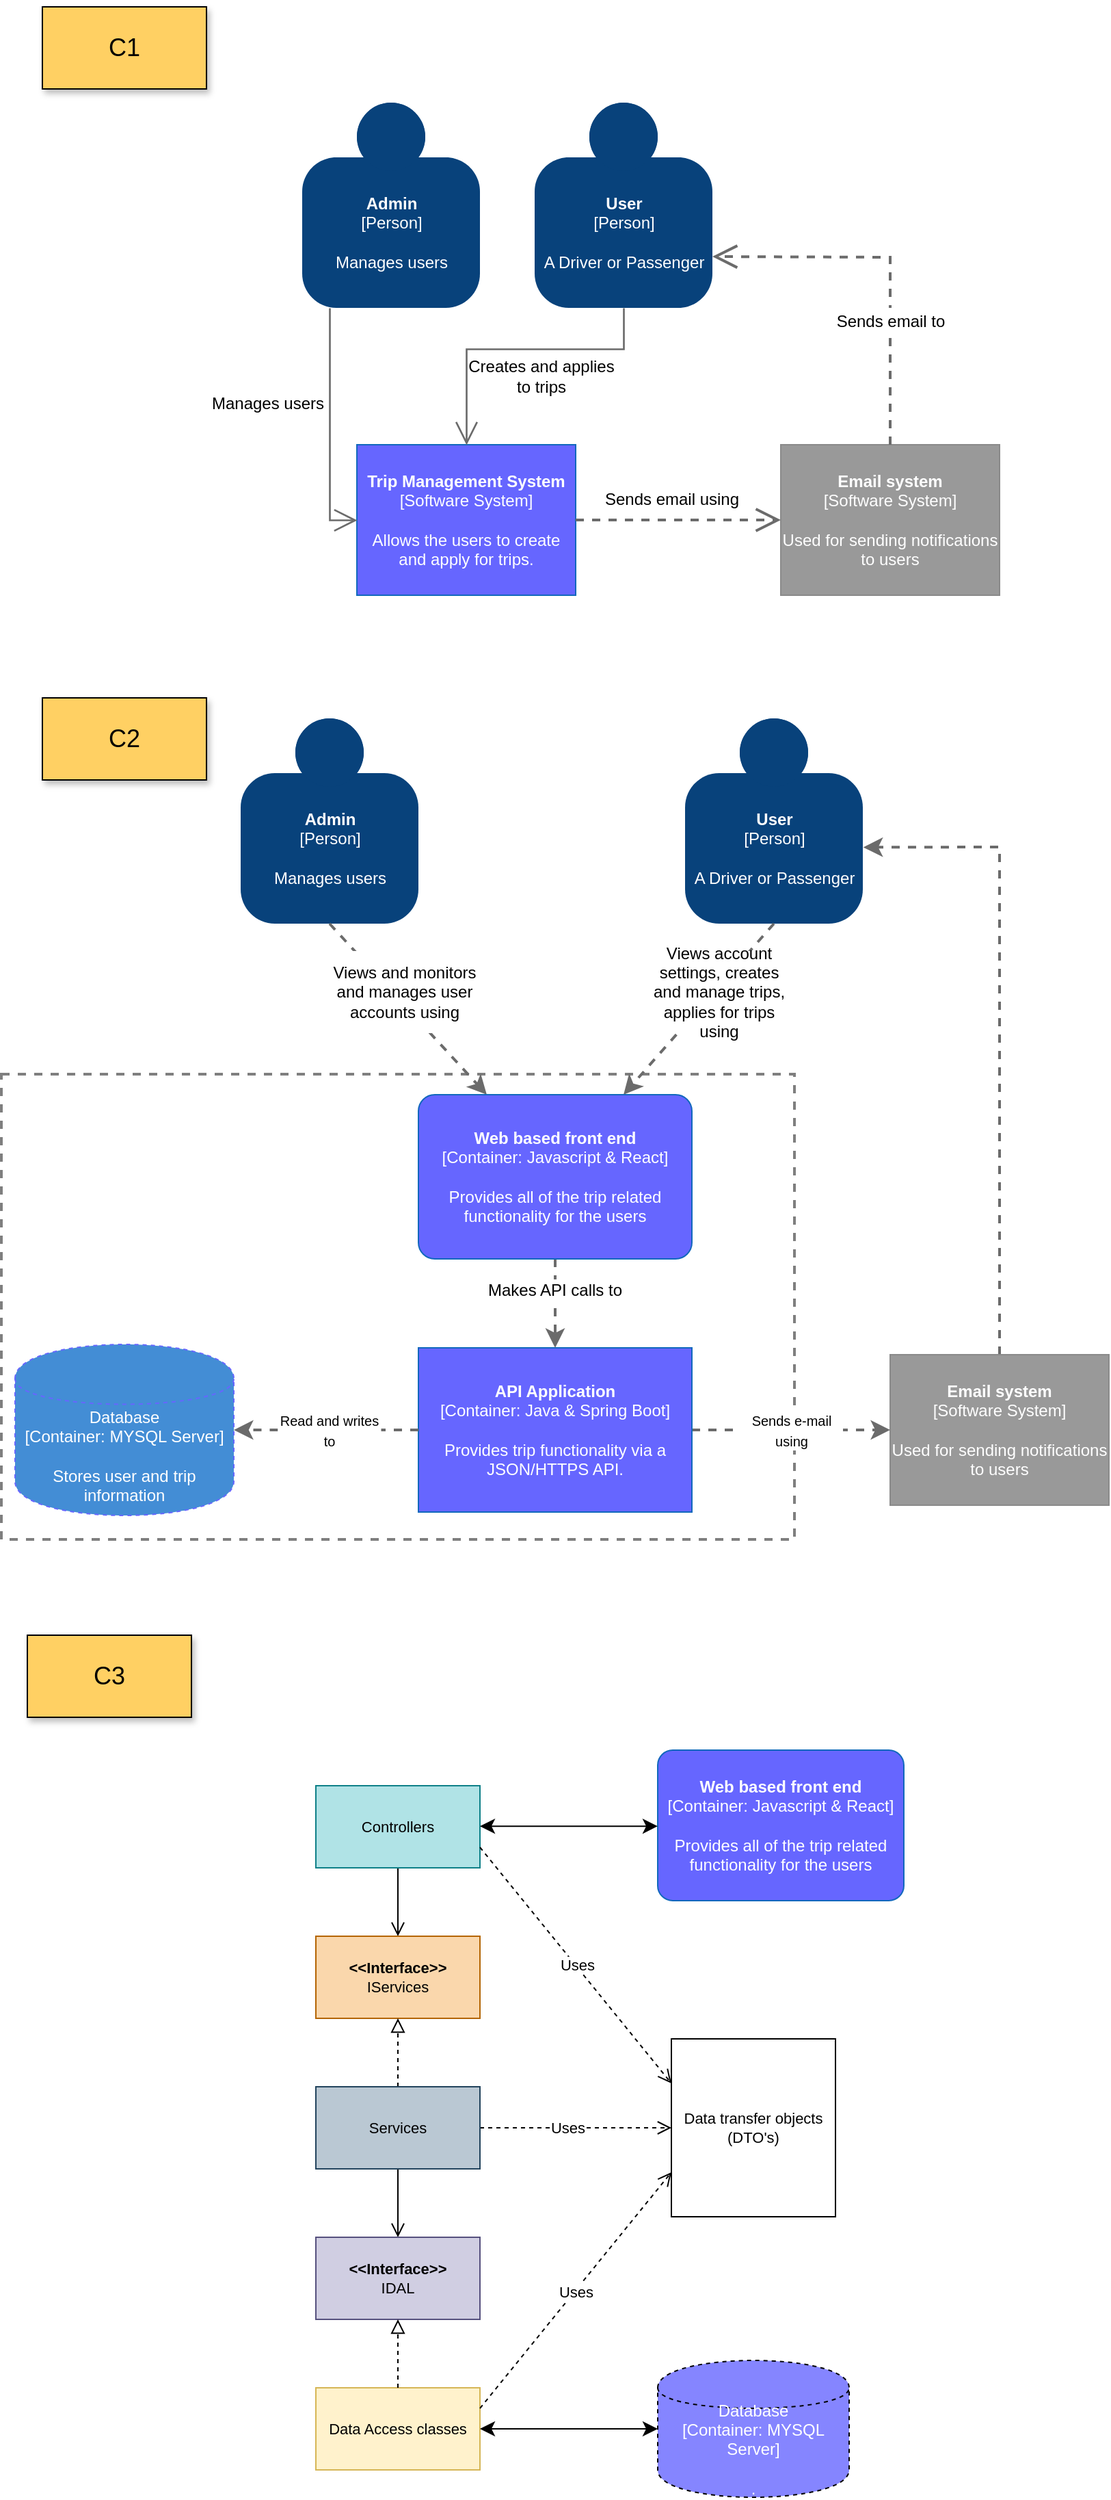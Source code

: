 <mxfile version="15.7.3"><diagram id="Rhly7Az7w5imAE4mog4Q" name="Page-1"><mxGraphModel dx="780" dy="681" grid="1" gridSize="10" guides="1" tooltips="1" connect="1" arrows="1" fold="1" page="1" pageScale="1" pageWidth="827" pageHeight="1169" math="0" shadow="0"><root><mxCell id="0"/><mxCell id="1" parent="0"/><mxCell id="s_8BBi8BMNzLHiGp7wnX-1" value="" style="rounded=0;whiteSpace=wrap;html=1;shadow=0;glass=0;sketch=0;strokeColor=default;fillColor=none;dashed=1;strokeWidth=2;opacity=50;" vertex="1" parent="1"><mxGeometry x="300" y="820" width="580" height="340" as="geometry"/></mxCell><object placeholders="1" c4Name="User" c4Type="Person" c4Description="A Driver or Passenger" label="&lt;b&gt;%c4Name%&lt;/b&gt;&lt;div&gt;[%c4Type%]&lt;/div&gt;&lt;br&gt;&lt;div&gt;%c4Description%&lt;/div&gt;" id="s_8BBi8BMNzLHiGp7wnX-2"><mxCell style="html=1;dashed=0;whitespace=wrap;fillColor=#08427b;strokeColor=none;fontColor=#ffffff;shape=mxgraph.c4.person;align=center;metaEdit=1;points=[[0.5,0,0],[1,0.5,0],[1,0.75,0],[0.75,1,0],[0.5,1,0],[0.25,1,0],[0,0.75,0],[0,0.5,0]];metaData={&quot;c4Type&quot;:{&quot;editable&quot;:false}};hachureGap=4;pointerEvents=0;" vertex="1" parent="1"><mxGeometry x="690" y="110" width="130" height="150" as="geometry"/></mxCell></object><object placeholders="1" c4Name="Trip Management System" c4Type="Software System" c4Description="Allows the users to create and apply for trips." label="&lt;b&gt;%c4Name%&lt;/b&gt;&lt;div&gt;[%c4Type%]&lt;/div&gt;&lt;br&gt;&lt;div&gt;%c4Description%&lt;/div&gt;" id="s_8BBi8BMNzLHiGp7wnX-3"><mxCell style="rounded=0;whiteSpace=wrap;html=1;labelBackgroundColor=none;fillColor=#6666FF;fontColor=#ffffff;align=center;arcSize=10;strokeColor=#1168BD;metaEdit=1;metaData={&quot;c4Type&quot;:{&quot;editable&quot;:false}};points=[[0.25,0,0],[0.5,0,0],[0.75,0,0],[1,0.25,0],[1,0.5,0],[1,0.75,0],[0.75,1,0],[0.5,1,0],[0.25,1,0],[0,0.75,0],[0,0.5,0],[0,0.25,0]];hachureGap=4;pointerEvents=0;" vertex="1" parent="1"><mxGeometry x="560" y="360" width="160" height="110.0" as="geometry"/></mxCell></object><object placeholders="1" c4Name="Email system" c4Type="Software System" c4Description="Used for sending notifications to users " label="&lt;b&gt;%c4Name%&lt;/b&gt;&lt;div&gt;[%c4Type%]&lt;/div&gt;&lt;br&gt;&lt;div&gt;%c4Description%&lt;/div&gt;" id="s_8BBi8BMNzLHiGp7wnX-4"><mxCell style="rounded=0;whiteSpace=wrap;html=1;labelBackgroundColor=none;fillColor=#999999;fontColor=#ffffff;align=center;arcSize=10;strokeColor=#8A8A8A;metaEdit=1;metaData={&quot;c4Type&quot;:{&quot;editable&quot;:false}};points=[[0.25,0,0],[0.5,0,0],[0.75,0,0],[1,0.25,0],[1,0.5,0],[1,0.75,0],[0.75,1,0],[0.5,1,0],[0.25,1,0],[0,0.75,0],[0,0.5,0],[0,0.25,0]];hachureGap=4;pointerEvents=0;" vertex="1" parent="1"><mxGeometry x="870" y="360" width="160" height="110.0" as="geometry"/></mxCell></object><mxCell id="s_8BBi8BMNzLHiGp7wnX-5" style="edgeStyle=none;rounded=0;orthogonalLoop=1;jettySize=auto;html=1;endArrow=open;startSize=14;endSize=14;sourcePerimeterSpacing=8;targetPerimeterSpacing=8;entryX=0;entryY=0.5;entryDx=0;entryDy=0;entryPerimeter=0;strokeColor=#6B6B6B;strokeWidth=1.33;" edge="1" parent="1" target="s_8BBi8BMNzLHiGp7wnX-3"><mxGeometry relative="1" as="geometry"><Array as="points"><mxPoint x="540" y="415"/></Array><mxPoint x="540" y="260" as="sourcePoint"/></mxGeometry></mxCell><object placeholders="1" c4Name="Admin" c4Type="Person" c4Description="Manages users" label="&lt;b&gt;%c4Name%&lt;/b&gt;&lt;div&gt;[%c4Type%]&lt;/div&gt;&lt;br&gt;&lt;div&gt;%c4Description%&lt;/div&gt;" id="s_8BBi8BMNzLHiGp7wnX-6"><mxCell style="html=1;dashed=0;whitespace=wrap;fillColor=#08427b;strokeColor=none;fontColor=#ffffff;shape=mxgraph.c4.person;align=center;metaEdit=1;points=[[0.5,0,0],[1,0.5,0],[1,0.75,0],[0.75,1,0],[0.5,1,0],[0.25,1,0],[0,0.75,0],[0,0.5,0]];metaData={&quot;c4Type&quot;:{&quot;editable&quot;:false}};hachureGap=4;pointerEvents=0;" vertex="1" parent="1"><mxGeometry x="520" y="110" width="130" height="150" as="geometry"/></mxCell></object><mxCell id="s_8BBi8BMNzLHiGp7wnX-7" style="edgeStyle=none;rounded=0;orthogonalLoop=1;jettySize=auto;html=1;exitX=0.5;exitY=1;exitDx=0;exitDy=0;exitPerimeter=0;endArrow=open;startSize=14;endSize=14;sourcePerimeterSpacing=8;targetPerimeterSpacing=8;entryX=0.5;entryY=0;entryDx=0;entryDy=0;entryPerimeter=0;strokeColor=#6B6B6B;strokeWidth=1.33;" edge="1" parent="1" source="s_8BBi8BMNzLHiGp7wnX-2" target="s_8BBi8BMNzLHiGp7wnX-3"><mxGeometry relative="1" as="geometry"><mxPoint x="530" y="232.5" as="sourcePoint"/><mxPoint x="570" y="425" as="targetPoint"/><Array as="points"><mxPoint x="755" y="290"/><mxPoint x="640" y="290"/></Array></mxGeometry></mxCell><mxCell id="s_8BBi8BMNzLHiGp7wnX-8" value="Creates and applies to trips" style="text;html=1;strokeColor=none;fillColor=none;align=center;verticalAlign=middle;whiteSpace=wrap;rounded=0;hachureGap=4;pointerEvents=0;" vertex="1" parent="1"><mxGeometry x="640" y="300" width="110" height="20" as="geometry"/></mxCell><mxCell id="s_8BBi8BMNzLHiGp7wnX-9" value="&lt;font style=&quot;font-size: 18px&quot;&gt;C1&lt;/font&gt;" style="rounded=0;whiteSpace=wrap;html=1;hachureGap=4;pointerEvents=0;fillColor=#FFD063;shadow=1;" vertex="1" parent="1"><mxGeometry x="330" y="40" width="120" height="60" as="geometry"/></mxCell><mxCell id="s_8BBi8BMNzLHiGp7wnX-10" value="Manages users" style="text;html=1;strokeColor=none;fillColor=none;align=center;verticalAlign=middle;whiteSpace=wrap;rounded=0;hachureGap=4;pointerEvents=0;" vertex="1" parent="1"><mxGeometry x="440" y="320" width="110" height="20" as="geometry"/></mxCell><mxCell id="s_8BBi8BMNzLHiGp7wnX-11" value="&lt;font style=&quot;font-size: 18px&quot;&gt;C2&lt;/font&gt;" style="rounded=0;whiteSpace=wrap;html=1;hachureGap=4;pointerEvents=0;fillColor=#FFD063;shadow=1;" vertex="1" parent="1"><mxGeometry x="330" y="545" width="120" height="60" as="geometry"/></mxCell><mxCell id="s_8BBi8BMNzLHiGp7wnX-12" value="Sends email using" style="text;html=1;align=center;verticalAlign=middle;resizable=0;points=[];autosize=1;strokeColor=none;fillColor=none;" vertex="1" parent="1"><mxGeometry x="735" y="390" width="110" height="20" as="geometry"/></mxCell><mxCell id="s_8BBi8BMNzLHiGp7wnX-13" style="edgeStyle=none;rounded=0;orthogonalLoop=1;jettySize=auto;html=1;exitX=1;exitY=0.5;exitDx=0;exitDy=0;exitPerimeter=0;endArrow=open;startSize=14;endSize=14;sourcePerimeterSpacing=8;targetPerimeterSpacing=8;entryX=0;entryY=0.5;entryDx=0;entryDy=0;entryPerimeter=0;dashed=1;jumpSize=19;jumpStyle=none;strokeWidth=2;sketch=0;strokeColor=#6B6B6B;" edge="1" parent="1" source="s_8BBi8BMNzLHiGp7wnX-3" target="s_8BBi8BMNzLHiGp7wnX-4"><mxGeometry relative="1" as="geometry"><Array as="points"/><mxPoint x="820" y="478.75" as="sourcePoint"/><mxPoint x="860" y="671.25" as="targetPoint"/></mxGeometry></mxCell><mxCell id="s_8BBi8BMNzLHiGp7wnX-14" style="edgeStyle=none;rounded=0;orthogonalLoop=1;jettySize=auto;html=1;exitX=0.5;exitY=0;exitDx=0;exitDy=0;exitPerimeter=0;endArrow=open;startSize=14;endSize=14;sourcePerimeterSpacing=8;targetPerimeterSpacing=8;entryX=1;entryY=0.75;entryDx=0;entryDy=0;entryPerimeter=0;dashed=1;strokeWidth=2;sketch=0;strokeColor=#6B6B6B;" edge="1" parent="1" source="s_8BBi8BMNzLHiGp7wnX-4" target="s_8BBi8BMNzLHiGp7wnX-2"><mxGeometry relative="1" as="geometry"><Array as="points"><mxPoint x="950" y="223"/></Array><mxPoint x="730" y="425" as="sourcePoint"/><mxPoint x="880" y="425" as="targetPoint"/></mxGeometry></mxCell><mxCell id="s_8BBi8BMNzLHiGp7wnX-15" value="Sends email to" style="text;html=1;align=center;verticalAlign=middle;resizable=0;points=[];autosize=1;strokeColor=none;fillColor=default;rounded=0;glass=0;sketch=0;shadow=0;" vertex="1" parent="1"><mxGeometry x="905" y="260" width="90" height="20" as="geometry"/></mxCell><object placeholders="1" c4Name="User" c4Type="Person" c4Description="A Driver or Passenger" label="&lt;b&gt;%c4Name%&lt;/b&gt;&lt;div&gt;[%c4Type%]&lt;/div&gt;&lt;br&gt;&lt;div&gt;%c4Description%&lt;/div&gt;" id="s_8BBi8BMNzLHiGp7wnX-16"><mxCell style="html=1;dashed=0;whitespace=wrap;fillColor=#08427b;strokeColor=none;fontColor=#ffffff;shape=mxgraph.c4.person;align=center;metaEdit=1;points=[[0.5,0,0],[1,0.5,0],[1,0.75,0],[0.75,1,0],[0.5,1,0],[0.25,1,0],[0,0.75,0],[0,0.5,0]];metaData={&quot;c4Type&quot;:{&quot;editable&quot;:false}};hachureGap=4;pointerEvents=0;" vertex="1" parent="1"><mxGeometry x="800" y="560" width="130" height="150" as="geometry"/></mxCell></object><object placeholders="1" c4Name="Admin" c4Type="Person" c4Description="Manages users" label="&lt;b&gt;%c4Name%&lt;/b&gt;&lt;div&gt;[%c4Type%]&lt;/div&gt;&lt;br&gt;&lt;div&gt;%c4Description%&lt;/div&gt;" id="s_8BBi8BMNzLHiGp7wnX-17"><mxCell style="html=1;dashed=0;whitespace=wrap;fillColor=#08427b;strokeColor=none;fontColor=#ffffff;shape=mxgraph.c4.person;align=center;metaEdit=1;points=[[0.5,0,0],[1,0.5,0],[1,0.75,0],[0.75,1,0],[0.5,1,0],[0.25,1,0],[0,0.75,0],[0,0.5,0]];metaData={&quot;c4Type&quot;:{&quot;editable&quot;:false}};hachureGap=4;pointerEvents=0;" vertex="1" parent="1"><mxGeometry x="475" y="560" width="130" height="150" as="geometry"/></mxCell></object><mxCell id="s_8BBi8BMNzLHiGp7wnX-18" style="edgeStyle=none;rounded=0;sketch=0;jumpStyle=none;jumpSize=19;orthogonalLoop=1;jettySize=auto;html=1;entryX=1.003;entryY=0.628;entryDx=0;entryDy=0;entryPerimeter=0;dashed=1;endArrow=classic;endFill=1;strokeColor=#6B6B6B;strokeWidth=2;endSize=8;startSize=8;" edge="1" parent="1" source="s_8BBi8BMNzLHiGp7wnX-19" target="s_8BBi8BMNzLHiGp7wnX-16"><mxGeometry relative="1" as="geometry"><Array as="points"><mxPoint x="1030" y="654"/></Array></mxGeometry></mxCell><object placeholders="1" c4Name="Email system" c4Type="Software System" c4Description="Used for sending notifications to users " label="&lt;b&gt;%c4Name%&lt;/b&gt;&lt;div&gt;[%c4Type%]&lt;/div&gt;&lt;br&gt;&lt;div&gt;%c4Description%&lt;/div&gt;" id="s_8BBi8BMNzLHiGp7wnX-19"><mxCell style="rounded=0;whiteSpace=wrap;html=1;labelBackgroundColor=none;fillColor=#999999;fontColor=#ffffff;align=center;arcSize=10;strokeColor=#8A8A8A;metaEdit=1;metaData={&quot;c4Type&quot;:{&quot;editable&quot;:false}};points=[[0.25,0,0],[0.5,0,0],[0.75,0,0],[1,0.25,0],[1,0.5,0],[1,0.75,0],[0.75,1,0],[0.5,1,0],[0.25,1,0],[0,0.75,0],[0,0.5,0],[0,0.25,0]];hachureGap=4;pointerEvents=0;" vertex="1" parent="1"><mxGeometry x="950" y="1025" width="160" height="110.0" as="geometry"/></mxCell></object><mxCell id="s_8BBi8BMNzLHiGp7wnX-20" style="edgeStyle=none;rounded=0;sketch=0;jumpStyle=none;jumpSize=19;orthogonalLoop=1;jettySize=auto;html=1;entryX=0;entryY=0.5;entryDx=0;entryDy=0;entryPerimeter=0;dashed=1;endArrow=classic;endFill=1;strokeColor=#6B6B6B;strokeWidth=2;endSize=8;startSize=8;" edge="1" parent="1" source="s_8BBi8BMNzLHiGp7wnX-22" target="s_8BBi8BMNzLHiGp7wnX-19"><mxGeometry relative="1" as="geometry"/></mxCell><mxCell id="s_8BBi8BMNzLHiGp7wnX-21" style="edgeStyle=none;rounded=0;sketch=0;jumpStyle=none;jumpSize=19;orthogonalLoop=1;jettySize=auto;html=1;entryX=1;entryY=0.5;entryDx=0;entryDy=0;entryPerimeter=0;dashed=1;endArrow=classic;endFill=1;strokeColor=#6B6B6B;strokeWidth=2;endSize=8;startSize=8;startArrow=none;" edge="1" parent="1" source="s_8BBi8BMNzLHiGp7wnX-31" target="s_8BBi8BMNzLHiGp7wnX-23"><mxGeometry relative="1" as="geometry"/></mxCell><object placeholders="1" c4Name="API Application" c4Type="Container: Java &amp; Spring Boot" c4Description="Provides trip functionality via a JSON/HTTPS API." label="&lt;b&gt;%c4Name%&lt;/b&gt;&lt;div&gt;[%c4Type%]&lt;/div&gt;&lt;br&gt;&lt;div&gt;%c4Description%&lt;/div&gt;" id="s_8BBi8BMNzLHiGp7wnX-22"><mxCell style="rounded=0;whiteSpace=wrap;html=1;labelBackgroundColor=none;fillColor=#6666FF;fontColor=#ffffff;align=center;arcSize=10;strokeColor=#1168BD;metaEdit=1;metaData={&quot;c4Type&quot;:{&quot;editable&quot;:false}};points=[[0.25,0,0],[0.5,0,0],[0.75,0,0],[1,0.25,0],[1,0.5,0],[1,0.75,0],[0.75,1,0],[0.5,1,0],[0.25,1,0],[0,0.75,0],[0,0.5,0],[0,0.25,0]];hachureGap=4;pointerEvents=0;" vertex="1" parent="1"><mxGeometry x="605" y="1020" width="200" height="120" as="geometry"/></mxCell></object><object placeholders="1" c4Type="Database" c4Container="Container" c4Technology="MYSQL Server" c4Description="Stores user and trip information" label="%c4Type%&lt;div&gt;[%c4Container%:&amp;nbsp;%c4Technology%]&lt;/div&gt;&lt;br&gt;&lt;div&gt;%c4Description%&lt;/div&gt;" id="s_8BBi8BMNzLHiGp7wnX-23"><mxCell style="shape=cylinder;whiteSpace=wrap;html=1;boundedLbl=1;rounded=0;labelBackgroundColor=none;fillColor=#438DD5;fontSize=12;fontColor=#ffffff;align=center;strokeColor=#6666FF;metaEdit=1;points=[[0.5,0,0],[1,0.25,0],[1,0.5,0],[1,0.75,0],[0.5,1,0],[0,0.75,0],[0,0.5,0],[0,0.25,0]];metaData={&quot;c4Type&quot;:{&quot;editable&quot;:false}};shadow=0;glass=0;dashed=1;sketch=0;" vertex="1" parent="1"><mxGeometry x="310" y="1017.5" width="160" height="125" as="geometry"/></mxCell></object><mxCell id="s_8BBi8BMNzLHiGp7wnX-24" style="edgeStyle=none;rounded=0;orthogonalLoop=1;jettySize=auto;html=1;exitX=0.5;exitY=1;exitDx=0;exitDy=0;exitPerimeter=0;endArrow=classic;startSize=8;endSize=8;sourcePerimeterSpacing=8;targetPerimeterSpacing=8;dashed=1;strokeWidth=2;sketch=0;strokeColor=#6B6B6B;endFill=1;entryX=0.75;entryY=0;entryDx=0;entryDy=0;" edge="1" parent="1" source="s_8BBi8BMNzLHiGp7wnX-16" target="s_8BBi8BMNzLHiGp7wnX-58"><mxGeometry relative="1" as="geometry"><Array as="points"/><mxPoint x="1040" y="847.5" as="sourcePoint"/><mxPoint x="770" y="810" as="targetPoint"/></mxGeometry></mxCell><mxCell id="s_8BBi8BMNzLHiGp7wnX-25" style="edgeStyle=none;rounded=0;sketch=0;jumpStyle=none;jumpSize=19;orthogonalLoop=1;jettySize=auto;html=1;entryX=0.5;entryY=0;entryDx=0;entryDy=0;entryPerimeter=0;dashed=1;endArrow=classic;endFill=1;strokeColor=#6B6B6B;strokeWidth=2;endSize=8;startSize=8;" edge="1" parent="1" source="s_8BBi8BMNzLHiGp7wnX-58" target="s_8BBi8BMNzLHiGp7wnX-22"><mxGeometry relative="1" as="geometry"/></mxCell><mxCell id="s_8BBi8BMNzLHiGp7wnX-26" value="&lt;font style=&quot;font-size: 18px&quot;&gt;C3&lt;/font&gt;" style="rounded=0;whiteSpace=wrap;html=1;hachureGap=4;pointerEvents=0;fillColor=#FFD063;shadow=1;" vertex="1" parent="1"><mxGeometry x="319" y="1230" width="120" height="60" as="geometry"/></mxCell><mxCell id="s_8BBi8BMNzLHiGp7wnX-27" value="" style="edgeStyle=none;rounded=0;orthogonalLoop=1;jettySize=auto;html=1;exitX=0.5;exitY=1;exitDx=0;exitDy=0;exitPerimeter=0;endArrow=classic;startSize=8;endSize=8;sourcePerimeterSpacing=8;dashed=1;strokeWidth=2;sketch=0;strokeColor=#6B6B6B;endFill=1;entryX=0.25;entryY=0;entryDx=0;entryDy=0;entryPerimeter=0;" edge="1" parent="1" source="s_8BBi8BMNzLHiGp7wnX-17" target="s_8BBi8BMNzLHiGp7wnX-57"><mxGeometry relative="1" as="geometry"><Array as="points"/><mxPoint x="555" y="710" as="sourcePoint"/><mxPoint x="650" y="830" as="targetPoint"/></mxGeometry></mxCell><mxCell id="s_8BBi8BMNzLHiGp7wnX-28" value="Views and monitors and manages user accounts using" style="text;html=1;strokeColor=none;fillColor=default;align=center;verticalAlign=middle;whiteSpace=wrap;rounded=0;hachureGap=4;pointerEvents=0;" vertex="1" parent="1"><mxGeometry x="540" y="730" width="110" height="60" as="geometry"/></mxCell><mxCell id="s_8BBi8BMNzLHiGp7wnX-29" value="Views account settings, creates and manage trips, applies for trips using" style="text;html=1;strokeColor=none;fillColor=default;align=center;verticalAlign=middle;whiteSpace=wrap;rounded=0;hachureGap=4;pointerEvents=0;" vertex="1" parent="1"><mxGeometry x="770" y="730" width="110" height="60" as="geometry"/></mxCell><mxCell id="s_8BBi8BMNzLHiGp7wnX-30" value="Makes API calls to" style="text;html=1;strokeColor=none;fillColor=default;align=center;verticalAlign=middle;whiteSpace=wrap;rounded=0;hachureGap=4;pointerEvents=0;" vertex="1" parent="1"><mxGeometry x="654" y="970" width="102" height="15" as="geometry"/></mxCell><mxCell id="s_8BBi8BMNzLHiGp7wnX-31" value="&lt;font style=&quot;font-size: 10px&quot;&gt;Read and writes&lt;br&gt;to&lt;/font&gt;" style="text;html=1;strokeColor=none;fillColor=default;align=center;verticalAlign=middle;whiteSpace=wrap;rounded=0;hachureGap=4;pointerEvents=0;" vertex="1" parent="1"><mxGeometry x="502.25" y="1065" width="75.5" height="30" as="geometry"/></mxCell><mxCell id="s_8BBi8BMNzLHiGp7wnX-32" value="" style="edgeStyle=none;rounded=0;sketch=0;jumpStyle=none;jumpSize=19;orthogonalLoop=1;jettySize=auto;html=1;entryX=1;entryY=0.5;entryDx=0;entryDy=0;entryPerimeter=0;dashed=1;endArrow=none;endFill=1;strokeColor=#6B6B6B;strokeWidth=2;endSize=8;startSize=8;" edge="1" parent="1" source="s_8BBi8BMNzLHiGp7wnX-22" target="s_8BBi8BMNzLHiGp7wnX-31"><mxGeometry relative="1" as="geometry"><mxPoint x="605" y="1080.0" as="sourcePoint"/><mxPoint x="510" y="1080.0" as="targetPoint"/></mxGeometry></mxCell><mxCell id="s_8BBi8BMNzLHiGp7wnX-33" value="&lt;font style=&quot;font-size: 10px&quot;&gt;Sends e-mail&lt;br&gt;using&lt;/font&gt;" style="text;html=1;strokeColor=none;fillColor=default;align=center;verticalAlign=middle;whiteSpace=wrap;rounded=0;hachureGap=4;pointerEvents=0;" vertex="1" parent="1"><mxGeometry x="840" y="1065" width="75.5" height="30" as="geometry"/></mxCell><mxCell id="s_8BBi8BMNzLHiGp7wnX-34" style="edgeStyle=none;rounded=0;sketch=0;jumpStyle=none;jumpSize=19;orthogonalLoop=1;jettySize=auto;html=1;entryX=0.5;entryY=0;entryDx=0;entryDy=0;fontSize=11;endArrow=open;endFill=0;startSize=8;endSize=8;strokeColor=#000000;strokeWidth=1;" edge="1" parent="1" source="s_8BBi8BMNzLHiGp7wnX-35" target="s_8BBi8BMNzLHiGp7wnX-36"><mxGeometry relative="1" as="geometry"/></mxCell><mxCell id="s_8BBi8BMNzLHiGp7wnX-35" value="Controllers" style="rounded=0;whiteSpace=wrap;html=1;shadow=0;glass=0;sketch=0;fontSize=11;strokeColor=#0e8088;strokeWidth=1;fillColor=#b0e3e6;" vertex="1" parent="1"><mxGeometry x="530" y="1340" width="120" height="60" as="geometry"/></mxCell><mxCell id="s_8BBi8BMNzLHiGp7wnX-36" value="&lt;b&gt;&amp;lt;&amp;lt;Interface&amp;gt;&amp;gt;&lt;/b&gt;&lt;br&gt;IServices" style="rounded=0;whiteSpace=wrap;html=1;shadow=0;glass=0;sketch=0;fontSize=11;strokeColor=#b46504;strokeWidth=1;fillColor=#fad7ac;" vertex="1" parent="1"><mxGeometry x="530" y="1450" width="120" height="60" as="geometry"/></mxCell><mxCell id="s_8BBi8BMNzLHiGp7wnX-37" style="edgeStyle=none;rounded=0;sketch=0;jumpStyle=none;jumpSize=19;orthogonalLoop=1;jettySize=auto;html=1;entryX=0.5;entryY=1;entryDx=0;entryDy=0;fontSize=11;endArrow=block;endFill=0;startSize=8;endSize=8;strokeColor=#000000;strokeWidth=1;dashed=1;" edge="1" parent="1" source="s_8BBi8BMNzLHiGp7wnX-41" target="s_8BBi8BMNzLHiGp7wnX-36"><mxGeometry relative="1" as="geometry"/></mxCell><mxCell id="s_8BBi8BMNzLHiGp7wnX-38" style="edgeStyle=none;rounded=0;sketch=0;jumpStyle=none;jumpSize=19;orthogonalLoop=1;jettySize=auto;html=1;entryX=0.5;entryY=0;entryDx=0;entryDy=0;fontSize=11;endArrow=open;endFill=0;startSize=8;endSize=8;strokeColor=#000000;strokeWidth=1;" edge="1" parent="1" source="s_8BBi8BMNzLHiGp7wnX-41" target="s_8BBi8BMNzLHiGp7wnX-42"><mxGeometry relative="1" as="geometry"/></mxCell><mxCell id="s_8BBi8BMNzLHiGp7wnX-39" style="edgeStyle=none;rounded=0;sketch=0;jumpStyle=none;jumpSize=19;orthogonalLoop=1;jettySize=auto;html=1;fontSize=11;startArrow=none;startFill=0;endArrow=open;endFill=0;startSize=8;endSize=8;strokeColor=#000000;strokeWidth=1;dashed=1;" edge="1" parent="1" source="s_8BBi8BMNzLHiGp7wnX-41" target="s_8BBi8BMNzLHiGp7wnX-47"><mxGeometry relative="1" as="geometry"/></mxCell><mxCell id="s_8BBi8BMNzLHiGp7wnX-40" value="Uses" style="edgeLabel;html=1;align=center;verticalAlign=middle;resizable=0;points=[];fontSize=11;" vertex="1" connectable="0" parent="s_8BBi8BMNzLHiGp7wnX-39"><mxGeometry x="-0.084" y="-1" relative="1" as="geometry"><mxPoint y="-1" as="offset"/></mxGeometry></mxCell><mxCell id="s_8BBi8BMNzLHiGp7wnX-41" value="Services" style="rounded=0;whiteSpace=wrap;html=1;shadow=0;glass=0;sketch=0;fontSize=11;strokeColor=#23445d;strokeWidth=1;fillColor=#bac8d3;" vertex="1" parent="1"><mxGeometry x="530" y="1560" width="120" height="60" as="geometry"/></mxCell><mxCell id="s_8BBi8BMNzLHiGp7wnX-42" value="&lt;b&gt;&amp;lt;&amp;lt;Interface&amp;gt;&amp;gt;&lt;/b&gt;&lt;br&gt;IDAL" style="rounded=0;whiteSpace=wrap;html=1;shadow=0;glass=0;sketch=0;fontSize=11;strokeColor=#56517e;strokeWidth=1;fillColor=#d0cee2;" vertex="1" parent="1"><mxGeometry x="530" y="1670" width="120" height="60" as="geometry"/></mxCell><mxCell id="s_8BBi8BMNzLHiGp7wnX-43" value="Data Access classes" style="rounded=0;whiteSpace=wrap;html=1;shadow=0;glass=0;sketch=0;fontSize=11;strokeColor=#d6b656;strokeWidth=1;fillColor=#fff2cc;" vertex="1" parent="1"><mxGeometry x="530" y="1780" width="120" height="60" as="geometry"/></mxCell><mxCell id="s_8BBi8BMNzLHiGp7wnX-44" style="edgeStyle=none;rounded=0;sketch=0;jumpStyle=none;jumpSize=19;orthogonalLoop=1;jettySize=auto;html=1;entryX=0.5;entryY=1;entryDx=0;entryDy=0;fontSize=11;endArrow=block;endFill=0;startSize=8;endSize=8;strokeColor=#000000;strokeWidth=1;dashed=1;exitX=0.5;exitY=0;exitDx=0;exitDy=0;" edge="1" parent="1" source="s_8BBi8BMNzLHiGp7wnX-43" target="s_8BBi8BMNzLHiGp7wnX-42"><mxGeometry relative="1" as="geometry"><mxPoint x="600" y="1570" as="sourcePoint"/><mxPoint x="600" y="1530" as="targetPoint"/></mxGeometry></mxCell><mxCell id="s_8BBi8BMNzLHiGp7wnX-45" style="edgeStyle=none;rounded=0;sketch=0;jumpStyle=none;jumpSize=19;orthogonalLoop=1;jettySize=auto;html=1;entryX=1;entryY=0.5;entryDx=0;entryDy=0;fontSize=11;endArrow=classic;endFill=1;startSize=8;endSize=8;strokeColor=#000000;strokeWidth=1;startArrow=classic;startFill=1;" edge="1" parent="1" source="s_8BBi8BMNzLHiGp7wnX-46" target="s_8BBi8BMNzLHiGp7wnX-43"><mxGeometry relative="1" as="geometry"/></mxCell><object placeholders="1" c4Type="Database" c4Container="Container" c4Technology="MYSQL Server" c4Description="." label="%c4Type%&lt;div&gt;[%c4Container%:&amp;nbsp;%c4Technology%]&lt;/div&gt;&lt;br&gt;&lt;div&gt;%c4Description%&lt;/div&gt;" id="s_8BBi8BMNzLHiGp7wnX-46"><mxCell style="shape=cylinder;whiteSpace=wrap;html=1;boundedLbl=1;rounded=0;labelBackgroundColor=none;fillColor=#8585FF;fontSize=12;fontColor=#ffffff;align=center;strokeColor=#000000;metaEdit=1;points=[[0.5,0,0],[1,0.25,0],[1,0.5,0],[1,0.75,0],[0.5,1,0],[0,0.75,0],[0,0.5,0],[0,0.25,0]];metaData={&quot;c4Type&quot;:{&quot;editable&quot;:false}};shadow=0;glass=0;dashed=1;sketch=0;" vertex="1" parent="1"><mxGeometry x="780" y="1760" width="140" height="100" as="geometry"/></mxCell></object><mxCell id="s_8BBi8BMNzLHiGp7wnX-47" value="Data transfer objects&lt;br&gt;(DTO's)" style="rounded=0;whiteSpace=wrap;html=1;shadow=0;glass=0;sketch=0;fontSize=11;strokeColor=default;strokeWidth=1;fillColor=default;" vertex="1" parent="1"><mxGeometry x="790" y="1525" width="120" height="130" as="geometry"/></mxCell><mxCell id="s_8BBi8BMNzLHiGp7wnX-48" style="edgeStyle=none;rounded=0;sketch=0;jumpStyle=none;jumpSize=19;orthogonalLoop=1;jettySize=auto;html=1;fontSize=11;startArrow=none;startFill=0;endArrow=open;endFill=0;startSize=8;endSize=8;strokeColor=#000000;strokeWidth=1;dashed=1;exitX=1;exitY=0.25;exitDx=0;exitDy=0;entryX=0;entryY=0.75;entryDx=0;entryDy=0;" edge="1" parent="1" source="s_8BBi8BMNzLHiGp7wnX-43" target="s_8BBi8BMNzLHiGp7wnX-47"><mxGeometry relative="1" as="geometry"><mxPoint x="660" y="1600" as="sourcePoint"/><mxPoint x="800" y="1600" as="targetPoint"/></mxGeometry></mxCell><mxCell id="s_8BBi8BMNzLHiGp7wnX-49" value="Uses" style="edgeLabel;html=1;align=center;verticalAlign=middle;resizable=0;points=[];fontSize=11;" vertex="1" connectable="0" parent="s_8BBi8BMNzLHiGp7wnX-48"><mxGeometry x="0.102" y="-3" relative="1" as="geometry"><mxPoint x="-10" y="8" as="offset"/></mxGeometry></mxCell><mxCell id="s_8BBi8BMNzLHiGp7wnX-50" style="edgeStyle=none;rounded=0;sketch=0;jumpStyle=none;jumpSize=19;orthogonalLoop=1;jettySize=auto;html=1;fontSize=11;startArrow=none;startFill=0;endArrow=open;endFill=0;startSize=8;endSize=8;strokeColor=#000000;strokeWidth=1;dashed=1;exitX=1;exitY=0.75;exitDx=0;exitDy=0;entryX=0;entryY=0.25;entryDx=0;entryDy=0;" edge="1" parent="1" source="s_8BBi8BMNzLHiGp7wnX-35" target="s_8BBi8BMNzLHiGp7wnX-47"><mxGeometry relative="1" as="geometry"><mxPoint x="660" y="1710" as="sourcePoint"/><mxPoint x="800" y="1632.5" as="targetPoint"/></mxGeometry></mxCell><mxCell id="s_8BBi8BMNzLHiGp7wnX-51" value="Uses" style="edgeLabel;html=1;align=center;verticalAlign=middle;resizable=0;points=[];fontSize=11;" vertex="1" connectable="0" parent="s_8BBi8BMNzLHiGp7wnX-50"><mxGeometry x="0.065" y="1" relative="1" as="geometry"><mxPoint x="-5" y="-6" as="offset"/></mxGeometry></mxCell><mxCell id="s_8BBi8BMNzLHiGp7wnX-52" value="" style="group" vertex="1" connectable="0" parent="1"><mxGeometry x="780" y="1314" width="180" height="110" as="geometry"/></mxCell><object placeholders="1" c4Name="Web based front end" c4Type="Container: Javascript &amp; React" c4Description="Provides all of the trip related functionality for the users" label="&lt;b&gt;%c4Name%&lt;/b&gt;&lt;div&gt;[%c4Type%]&lt;/div&gt;&lt;br&gt;&lt;div&gt;%c4Description%&lt;/div&gt;" id="s_8BBi8BMNzLHiGp7wnX-53"><mxCell style="rounded=1;whiteSpace=wrap;html=1;labelBackgroundColor=none;fillColor=#6666FF;fontColor=#ffffff;align=center;arcSize=10;strokeColor=#1168BD;metaEdit=1;metaData={&quot;c4Type&quot;:{&quot;editable&quot;:false}};points=[[0.25,0,0],[0.5,0,0],[0.75,0,0],[1,0.25,0],[1,0.5,0],[1,0.75,0],[0.75,1,0],[0.5,1,0],[0.25,1,0],[0,0.75,0],[0,0.5,0],[0,0.25,0]];hachureGap=4;pointerEvents=0;" vertex="1" parent="s_8BBi8BMNzLHiGp7wnX-52"><mxGeometry width="180" height="110.0" as="geometry"/></mxCell></object><mxCell id="s_8BBi8BMNzLHiGp7wnX-54" value="" style="shape=image;html=1;verticalAlign=top;verticalLabelPosition=bottom;labelBackgroundColor=#ffffff;imageAspect=0;image=https://cdn1.iconfinder.com/data/icons/seo-outline-colored-free/128/window-128.png;rounded=0;shadow=0;glass=0;dashed=1;sketch=0;strokeColor=default;strokeWidth=2;fillColor=#6666FF;opacity=20;" vertex="1" parent="s_8BBi8BMNzLHiGp7wnX-52"><mxGeometry width="180" height="110.0" as="geometry"/></mxCell><mxCell id="s_8BBi8BMNzLHiGp7wnX-55" style="edgeStyle=none;rounded=0;sketch=0;jumpStyle=none;jumpSize=19;orthogonalLoop=1;jettySize=auto;html=1;entryX=1;entryY=0.5;entryDx=0;entryDy=0;fontSize=11;endArrow=classic;endFill=1;startSize=8;endSize=8;strokeColor=#000000;strokeWidth=1;startArrow=classic;startFill=1;" edge="1" parent="1"><mxGeometry relative="1" as="geometry"><mxPoint x="780" y="1369.58" as="sourcePoint"/><mxPoint x="650" y="1369.58" as="targetPoint"/></mxGeometry></mxCell><object placeholders="1" c4Name="Web based front end" c4Type="Container: Javascript &amp; React" c4Description="Provides all of the trip related functionality for the users" label="&lt;b&gt;%c4Name%&lt;/b&gt;&lt;div&gt;[%c4Type%]&lt;/div&gt;&lt;br&gt;&lt;div&gt;%c4Description%&lt;/div&gt;" id="s_8BBi8BMNzLHiGp7wnX-57"><mxCell style="rounded=1;whiteSpace=wrap;html=1;labelBackgroundColor=none;fillColor=#6666FF;fontColor=#ffffff;align=center;arcSize=10;strokeColor=#1168BD;metaEdit=1;metaData={&quot;c4Type&quot;:{&quot;editable&quot;:false}};points=[[0.25,0,0],[0.5,0,0],[0.75,0,0],[1,0.25,0],[1,0.5,0],[1,0.75,0],[0.75,1,0],[0.5,1,0],[0.25,1,0],[0,0.75,0],[0,0.5,0],[0,0.25,0]];hachureGap=4;pointerEvents=0;" vertex="1" parent="1"><mxGeometry x="605" y="835" width="200" height="120" as="geometry"/></mxCell></object><mxCell id="s_8BBi8BMNzLHiGp7wnX-58" value="" style="shape=image;html=1;verticalAlign=top;verticalLabelPosition=bottom;labelBackgroundColor=#ffffff;imageAspect=0;image=https://cdn1.iconfinder.com/data/icons/seo-outline-colored-free/128/window-128.png;rounded=0;shadow=0;glass=0;dashed=1;sketch=0;strokeColor=default;strokeWidth=2;fillColor=#6666FF;opacity=20;" vertex="1" parent="1"><mxGeometry x="605" y="835" width="200" height="120" as="geometry"/></mxCell></root></mxGraphModel></diagram></mxfile>
